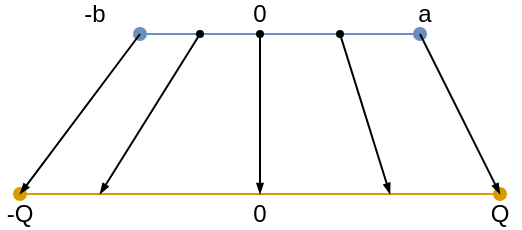 <mxfile version="28.0.7">
  <diagram name="Page-1" id="nekkGwH6HJt8ZXBt50Ho">
    <mxGraphModel dx="475" dy="266" grid="1" gridSize="5" guides="1" tooltips="1" connect="1" arrows="1" fold="1" page="1" pageScale="1" pageWidth="850" pageHeight="1100" math="0" shadow="0">
      <root>
        <mxCell id="0" />
        <mxCell id="1" parent="0" />
        <mxCell id="ToqTNgsiNoM95HAiyKFH-1" value="" style="endArrow=oval;html=1;rounded=0;startArrow=oval;startFill=1;endFill=1;fillColor=#dae8fc;strokeColor=#6c8ebf;" edge="1" parent="1">
          <mxGeometry width="50" height="50" relative="1" as="geometry">
            <mxPoint x="380" y="320" as="sourcePoint" />
            <mxPoint x="520" y="320" as="targetPoint" />
          </mxGeometry>
        </mxCell>
        <mxCell id="ToqTNgsiNoM95HAiyKFH-2" value="" style="endArrow=oval;html=1;rounded=0;startArrow=oval;startFill=1;endFill=1;fillColor=#ffe6cc;strokeColor=#d79b00;" edge="1" parent="1">
          <mxGeometry width="50" height="50" relative="1" as="geometry">
            <mxPoint x="320" y="400" as="sourcePoint" />
            <mxPoint x="560" y="400" as="targetPoint" />
          </mxGeometry>
        </mxCell>
        <mxCell id="ToqTNgsiNoM95HAiyKFH-3" value="" style="endArrow=blockThin;html=1;rounded=0;startArrow=oval;startFill=1;endFill=1;strokeWidth=1;startSize=3;endSize=3;" edge="1" parent="1">
          <mxGeometry width="50" height="50" relative="1" as="geometry">
            <mxPoint x="440" y="320" as="sourcePoint" />
            <mxPoint x="440" y="400" as="targetPoint" />
          </mxGeometry>
        </mxCell>
        <mxCell id="ToqTNgsiNoM95HAiyKFH-4" value="0" style="text;html=1;align=center;verticalAlign=middle;whiteSpace=wrap;rounded=0;" vertex="1" parent="1">
          <mxGeometry x="430" y="305" width="20" height="10" as="geometry" />
        </mxCell>
        <mxCell id="ToqTNgsiNoM95HAiyKFH-5" value="0" style="text;html=1;align=center;verticalAlign=middle;whiteSpace=wrap;rounded=0;" vertex="1" parent="1">
          <mxGeometry x="430" y="405" width="20" height="10" as="geometry" />
        </mxCell>
        <mxCell id="ToqTNgsiNoM95HAiyKFH-6" value="-b" style="text;html=1;align=center;verticalAlign=middle;whiteSpace=wrap;rounded=0;" vertex="1" parent="1">
          <mxGeometry x="350" y="305" width="15" height="10" as="geometry" />
        </mxCell>
        <mxCell id="ToqTNgsiNoM95HAiyKFH-7" value="a" style="text;html=1;align=center;verticalAlign=middle;whiteSpace=wrap;rounded=0;" vertex="1" parent="1">
          <mxGeometry x="515" y="305" width="15" height="10" as="geometry" />
        </mxCell>
        <mxCell id="ToqTNgsiNoM95HAiyKFH-8" value="-Q" style="text;html=1;align=center;verticalAlign=middle;whiteSpace=wrap;rounded=0;" vertex="1" parent="1">
          <mxGeometry x="310" y="405" width="20" height="10" as="geometry" />
        </mxCell>
        <mxCell id="ToqTNgsiNoM95HAiyKFH-9" value="Q" style="text;html=1;align=center;verticalAlign=middle;whiteSpace=wrap;rounded=0;" vertex="1" parent="1">
          <mxGeometry x="550" y="405" width="20" height="10" as="geometry" />
        </mxCell>
        <mxCell id="ToqTNgsiNoM95HAiyKFH-10" value="" style="endArrow=blockThin;html=1;rounded=0;startArrow=oval;startFill=1;endFill=1;strokeWidth=1;startSize=3;endSize=3;" edge="1" parent="1">
          <mxGeometry width="50" height="50" relative="1" as="geometry">
            <mxPoint x="480" y="320" as="sourcePoint" />
            <mxPoint x="505" y="400" as="targetPoint" />
          </mxGeometry>
        </mxCell>
        <mxCell id="ToqTNgsiNoM95HAiyKFH-11" value="" style="endArrow=blockThin;html=1;rounded=0;startArrow=none;startFill=0;endFill=1;strokeWidth=1;startSize=3;endSize=3;" edge="1" parent="1">
          <mxGeometry width="50" height="50" relative="1" as="geometry">
            <mxPoint x="520" y="320" as="sourcePoint" />
            <mxPoint x="560" y="400" as="targetPoint" />
          </mxGeometry>
        </mxCell>
        <mxCell id="ToqTNgsiNoM95HAiyKFH-12" value="" style="endArrow=blockThin;html=1;rounded=0;startArrow=none;startFill=0;endFill=1;strokeWidth=1;startSize=3;endSize=3;" edge="1" parent="1">
          <mxGeometry width="50" height="50" relative="1" as="geometry">
            <mxPoint x="380" y="320" as="sourcePoint" />
            <mxPoint x="320" y="400" as="targetPoint" />
          </mxGeometry>
        </mxCell>
        <mxCell id="ToqTNgsiNoM95HAiyKFH-13" value="" style="endArrow=blockThin;html=1;rounded=0;startArrow=oval;startFill=1;endFill=1;strokeWidth=1;startSize=3;endSize=3;" edge="1" parent="1">
          <mxGeometry width="50" height="50" relative="1" as="geometry">
            <mxPoint x="410" y="320" as="sourcePoint" />
            <mxPoint x="360" y="400" as="targetPoint" />
          </mxGeometry>
        </mxCell>
      </root>
    </mxGraphModel>
  </diagram>
</mxfile>
